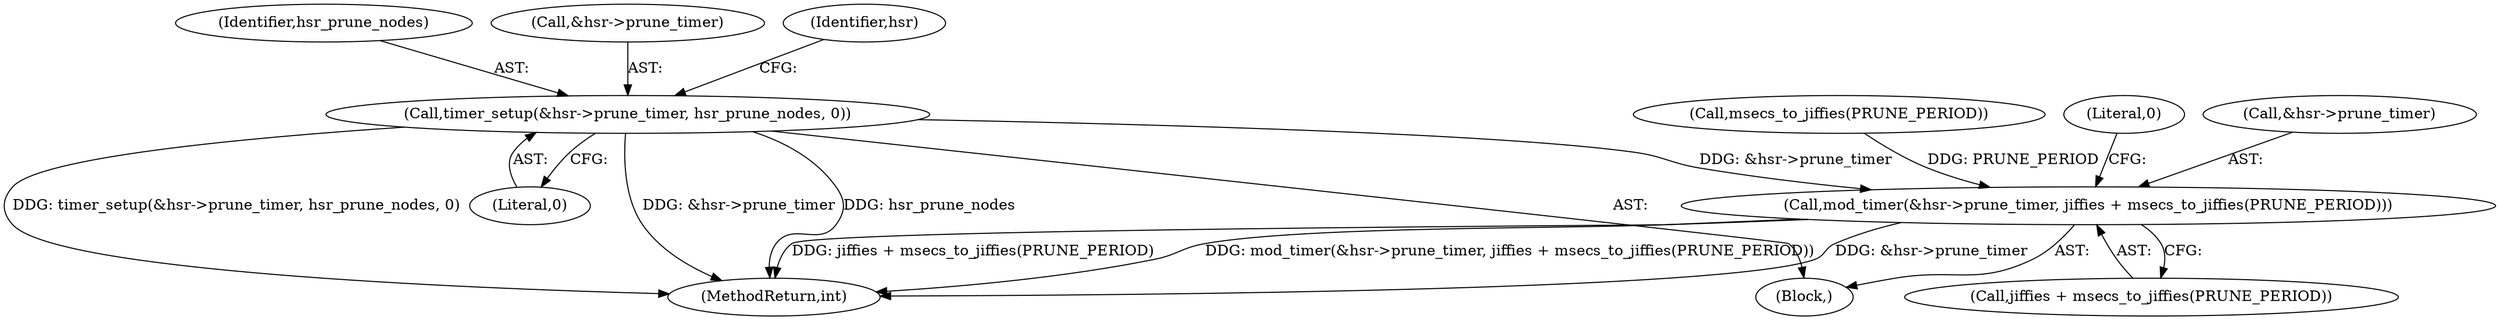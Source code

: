 digraph "0_linux_6caabe7f197d3466d238f70915d65301f1716626@pointer" {
"1000184" [label="(Call,timer_setup(&hsr->prune_timer, hsr_prune_nodes, 0))"];
"1000250" [label="(Call,mod_timer(&hsr->prune_timer, jiffies + msecs_to_jiffies(PRUNE_PERIOD)))"];
"1000272" [label="(MethodReturn,int)"];
"1000109" [label="(Block,)"];
"1000250" [label="(Call,mod_timer(&hsr->prune_timer, jiffies + msecs_to_jiffies(PRUNE_PERIOD)))"];
"1000260" [label="(Literal,0)"];
"1000189" [label="(Identifier,hsr_prune_nodes)"];
"1000251" [label="(Call,&hsr->prune_timer)"];
"1000255" [label="(Call,jiffies + msecs_to_jiffies(PRUNE_PERIOD))"];
"1000184" [label="(Call,timer_setup(&hsr->prune_timer, hsr_prune_nodes, 0))"];
"1000190" [label="(Literal,0)"];
"1000185" [label="(Call,&hsr->prune_timer)"];
"1000193" [label="(Identifier,hsr)"];
"1000257" [label="(Call,msecs_to_jiffies(PRUNE_PERIOD))"];
"1000184" -> "1000109"  [label="AST: "];
"1000184" -> "1000190"  [label="CFG: "];
"1000185" -> "1000184"  [label="AST: "];
"1000189" -> "1000184"  [label="AST: "];
"1000190" -> "1000184"  [label="AST: "];
"1000193" -> "1000184"  [label="CFG: "];
"1000184" -> "1000272"  [label="DDG: &hsr->prune_timer"];
"1000184" -> "1000272"  [label="DDG: hsr_prune_nodes"];
"1000184" -> "1000272"  [label="DDG: timer_setup(&hsr->prune_timer, hsr_prune_nodes, 0)"];
"1000184" -> "1000250"  [label="DDG: &hsr->prune_timer"];
"1000250" -> "1000109"  [label="AST: "];
"1000250" -> "1000255"  [label="CFG: "];
"1000251" -> "1000250"  [label="AST: "];
"1000255" -> "1000250"  [label="AST: "];
"1000260" -> "1000250"  [label="CFG: "];
"1000250" -> "1000272"  [label="DDG: jiffies + msecs_to_jiffies(PRUNE_PERIOD)"];
"1000250" -> "1000272"  [label="DDG: mod_timer(&hsr->prune_timer, jiffies + msecs_to_jiffies(PRUNE_PERIOD))"];
"1000250" -> "1000272"  [label="DDG: &hsr->prune_timer"];
"1000257" -> "1000250"  [label="DDG: PRUNE_PERIOD"];
}
